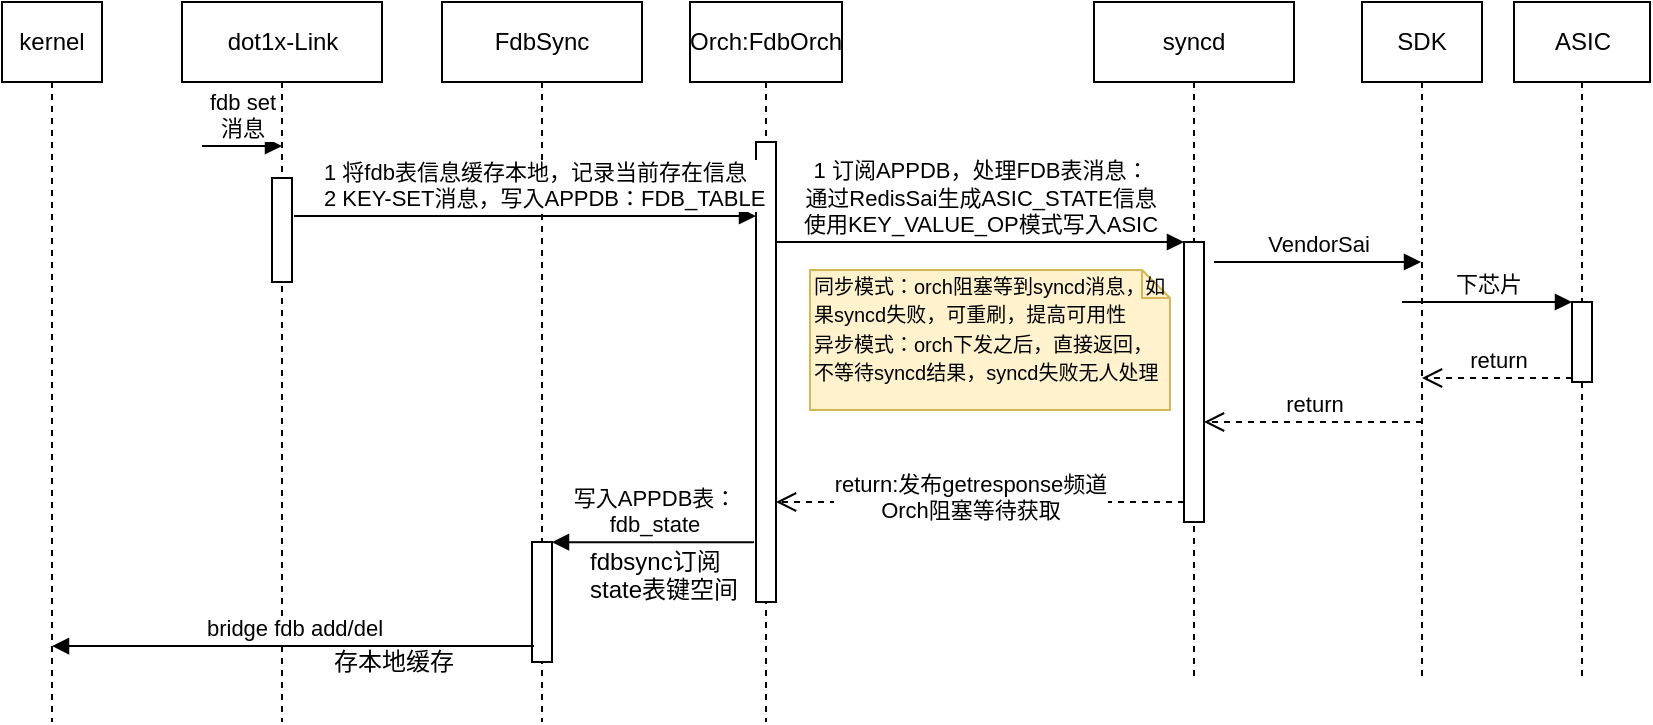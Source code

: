 <mxfile version="12.2.4" pages="1"><diagram id="BHSd6WKcn-IIQRzrw63H" name="Page-1"><mxGraphModel dx="1898" dy="774" grid="1" gridSize="10" guides="1" tooltips="1" connect="1" arrows="1" fold="1" page="1" pageScale="1" pageWidth="827" pageHeight="1169" background="none" math="0" shadow="0"><root><mxCell id="0"/><mxCell id="1" parent="0"/><mxCell id="2" value="syncd" style="shape=umlLifeline;perimeter=lifelinePerimeter;whiteSpace=wrap;html=1;container=1;collapsible=0;recursiveResize=0;outlineConnect=0;" parent="1" vertex="1"><mxGeometry x="-278" y="110" width="100" height="340" as="geometry"/></mxCell><mxCell id="24" value="" style="html=1;points=[];perimeter=orthogonalPerimeter;" parent="2" vertex="1"><mxGeometry x="45" y="120" width="10" height="140" as="geometry"/></mxCell><mxCell id="28" value="VendorSai" style="html=1;verticalAlign=bottom;endArrow=block;" parent="2" target="4" edge="1"><mxGeometry width="80" relative="1" as="geometry"><mxPoint x="60" y="130" as="sourcePoint"/><mxPoint x="140" y="130" as="targetPoint"/></mxGeometry></mxCell><mxCell id="33" value="return" style="html=1;verticalAlign=bottom;endArrow=open;dashed=1;endSize=8;" parent="2" target="24" edge="1"><mxGeometry relative="1" as="geometry"><mxPoint x="164" y="210" as="sourcePoint"/><mxPoint x="84" y="210" as="targetPoint"/></mxGeometry></mxCell><mxCell id="3" value="ASIC" style="html=1;points=[];perimeter=orthogonalPerimeter;shape=umlLifeline;participant=label;fontFamily=Helvetica;fontSize=12;fontColor=#000000;align=center;strokeColor=#000000;fillColor=#ffffff;recursiveResize=0;container=1;collapsible=0;" parent="1" vertex="1"><mxGeometry x="-68" y="110" width="68" height="340" as="geometry"/></mxCell><mxCell id="29" value="" style="html=1;points=[];perimeter=orthogonalPerimeter;" parent="3" vertex="1"><mxGeometry x="29" y="150" width="10" height="40" as="geometry"/></mxCell><mxCell id="30" value="下芯片" style="html=1;verticalAlign=bottom;endArrow=block;entryX=0;entryY=0;" parent="3" target="29" edge="1"><mxGeometry relative="1" as="geometry"><mxPoint x="-56" y="150" as="sourcePoint"/></mxGeometry></mxCell><mxCell id="4" value="SDK" style="shape=umlLifeline;perimeter=lifelinePerimeter;whiteSpace=wrap;html=1;container=1;collapsible=0;recursiveResize=0;outlineConnect=0;" parent="1" vertex="1"><mxGeometry x="-144" y="110" width="60" height="340" as="geometry"/></mxCell><mxCell id="5" value="Orch:FdbOrch" style="shape=umlLifeline;perimeter=lifelinePerimeter;whiteSpace=wrap;html=1;container=1;collapsible=0;recursiveResize=0;outlineConnect=0;" parent="1" vertex="1"><mxGeometry x="-480" y="110" width="76" height="360" as="geometry"/></mxCell><mxCell id="19" value="" style="html=1;points=[];perimeter=orthogonalPerimeter;" parent="5" vertex="1"><mxGeometry x="33" y="70" width="10" height="230" as="geometry"/></mxCell><mxCell id="35" value="&lt;font style=&quot;font-size: 10px&quot;&gt;同步模式：orch阻塞等到syncd消息，如果syncd失败，可重刷，提高可用性&lt;br&gt;异步模式：orch下发之后，直接返回，不等待syncd结果，syncd失败无人处理&lt;/font&gt;" style="shape=note;whiteSpace=wrap;html=1;size=14;verticalAlign=top;align=left;spacingTop=-6;fillColor=#fff2cc;strokeColor=#d6b656;" parent="5" vertex="1"><mxGeometry x="60" y="134" width="180" height="70" as="geometry"/></mxCell><mxCell id="6" value="FdbSync" style="shape=umlLifeline;perimeter=lifelinePerimeter;whiteSpace=wrap;html=1;container=1;collapsible=0;recursiveResize=0;outlineConnect=0;" parent="1" vertex="1"><mxGeometry x="-604" y="110" width="100" height="360" as="geometry"/></mxCell><mxCell id="41" value="" style="html=1;points=[];perimeter=orthogonalPerimeter;" parent="6" vertex="1"><mxGeometry x="45" y="270" width="10" height="60" as="geometry"/></mxCell><mxCell id="7" value="dot1x-Link" style="html=1;points=[];perimeter=orthogonalPerimeter;shape=umlLifeline;participant=label;fontFamily=Helvetica;fontSize=12;fontColor=#000000;align=center;strokeColor=#000000;fillColor=#ffffff;recursiveResize=0;container=1;collapsible=0;" parent="1" vertex="1"><mxGeometry x="-734" y="110" width="100" height="360" as="geometry"/></mxCell><mxCell id="14" value="" style="html=1;points=[];perimeter=orthogonalPerimeter;" parent="7" vertex="1"><mxGeometry x="45" y="88" width="10" height="52" as="geometry"/></mxCell><mxCell id="16" value="1 将fdb表信息缓存本地，记录当前存在信息&lt;br&gt;2 KEY-SET消息，写入APPDB：FDB_TABLE" style="html=1;verticalAlign=bottom;endArrow=block;align=left;" parent="7" target="19" edge="1"><mxGeometry x="-0.89" width="80" relative="1" as="geometry"><mxPoint x="56" y="107" as="sourcePoint"/><mxPoint x="310" y="107" as="targetPoint"/><mxPoint as="offset"/></mxGeometry></mxCell><mxCell id="8" value="fdb set &lt;br&gt;消息" style="html=1;verticalAlign=bottom;endArrow=block;" parent="1" edge="1"><mxGeometry width="80" relative="1" as="geometry"><mxPoint x="-724" y="182" as="sourcePoint"/><mxPoint x="-684" y="182" as="targetPoint"/></mxGeometry></mxCell><mxCell id="25" value="1 订阅APPDB，处理FDB表消息：&lt;br&gt;通过RedisSai生成ASIC_STATE信息&lt;br&gt;使用KEY_VALUE_OP模式写入ASIC" style="html=1;verticalAlign=bottom;endArrow=block;entryX=0;entryY=0;" parent="1" source="19" target="24" edge="1"><mxGeometry relative="1" as="geometry"><mxPoint x="-394" y="230" as="sourcePoint"/></mxGeometry></mxCell><mxCell id="26" value="return:发布getresponse频道&lt;br&gt;Orch阻塞等待获取" style="html=1;verticalAlign=bottom;endArrow=open;dashed=1;endSize=8;exitX=0;exitY=0.95;" parent="1" target="19" edge="1"><mxGeometry x="0.047" y="13" relative="1" as="geometry"><mxPoint x="-426" y="360" as="targetPoint"/><mxPoint x="-233" y="360" as="sourcePoint"/><mxPoint as="offset"/></mxGeometry></mxCell><mxCell id="31" value="return" style="html=1;verticalAlign=bottom;endArrow=open;dashed=1;endSize=8;exitX=0;exitY=0.95;" parent="1" source="29" target="4" edge="1"><mxGeometry relative="1" as="geometry"><mxPoint x="-114" y="336" as="targetPoint"/></mxGeometry></mxCell><mxCell id="43" value="写入APPDB表：&lt;br&gt;fdb_state" style="html=1;verticalAlign=bottom;endArrow=block;exitX=-0.1;exitY=0.87;exitDx=0;exitDy=0;exitPerimeter=0;" parent="1" source="19" target="41" edge="1"><mxGeometry width="80" relative="1" as="geometry"><mxPoint x="-454" y="450" as="sourcePoint"/><mxPoint x="-544" y="448" as="targetPoint"/></mxGeometry></mxCell><mxCell id="44" value="fdbsync订阅&lt;br&gt;state表键空间" style="text;html=1;resizable=0;points=[];autosize=1;align=left;verticalAlign=top;spacingTop=-4;" parent="1" vertex="1"><mxGeometry x="-532" y="380" width="90" height="30" as="geometry"/></mxCell><mxCell id="46" value="kernel" style="shape=umlLifeline;perimeter=lifelinePerimeter;whiteSpace=wrap;html=1;container=1;collapsible=0;recursiveResize=0;outlineConnect=0;" parent="1" vertex="1"><mxGeometry x="-824" y="110" width="50" height="360" as="geometry"/></mxCell><mxCell id="47" value="bridge fdb add/del" style="html=1;verticalAlign=bottom;endArrow=block;exitX=0.1;exitY=0.867;exitDx=0;exitDy=0;exitPerimeter=0;" parent="1" source="41" target="46" edge="1"><mxGeometry width="80" relative="1" as="geometry"><mxPoint x="-564" y="430" as="sourcePoint"/><mxPoint x="-464" y="430" as="targetPoint"/></mxGeometry></mxCell><mxCell id="48" value="存本地缓存" style="text;html=1;resizable=0;points=[];autosize=1;align=left;verticalAlign=top;spacingTop=-4;" parent="1" vertex="1"><mxGeometry x="-660" y="430" width="80" height="20" as="geometry"/></mxCell></root></mxGraphModel></diagram></mxfile>